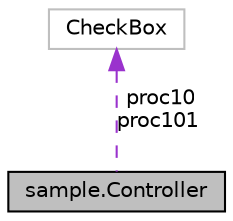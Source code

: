 digraph "sample.Controller"
{
 // LATEX_PDF_SIZE
  edge [fontname="Helvetica",fontsize="10",labelfontname="Helvetica",labelfontsize="10"];
  node [fontname="Helvetica",fontsize="10",shape=record];
  Node1 [label="sample.Controller",height=0.2,width=0.4,color="black", fillcolor="grey75", style="filled", fontcolor="black",tooltip=" "];
  Node2 -> Node1 [dir="back",color="darkorchid3",fontsize="10",style="dashed",label=" proc10\nproc101" ,fontname="Helvetica"];
  Node2 [label="CheckBox",height=0.2,width=0.4,color="grey75", fillcolor="white", style="filled",tooltip=" "];
}
